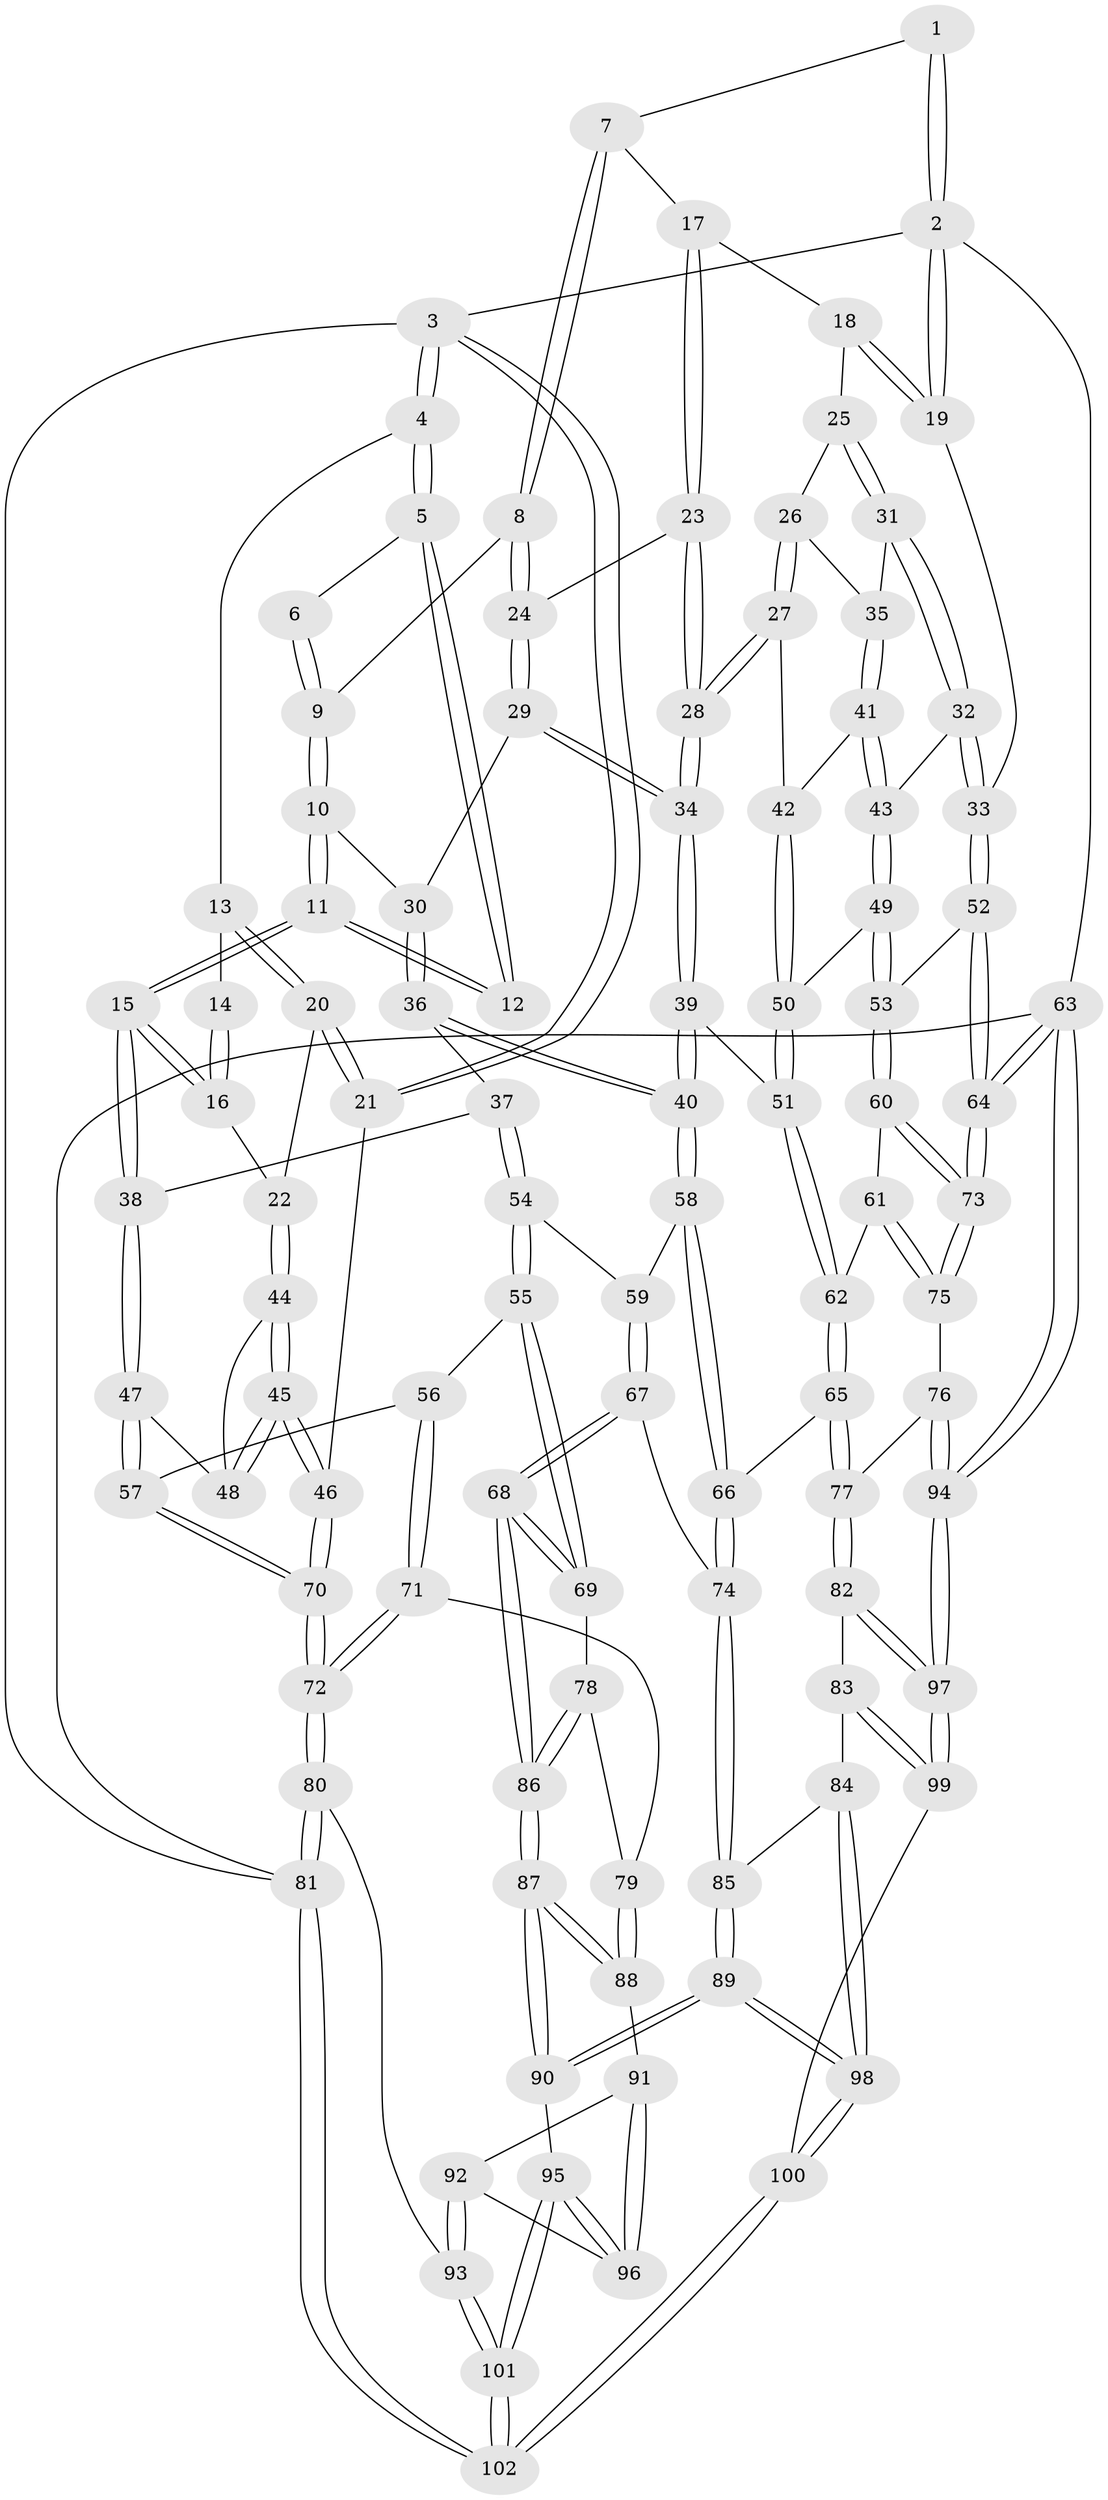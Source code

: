 // Generated by graph-tools (version 1.1) at 2025/38/02/21/25 10:38:57]
// undirected, 102 vertices, 252 edges
graph export_dot {
graph [start="1"]
  node [color=gray90,style=filled];
  1 [pos="+0.6609563780806766+0"];
  2 [pos="+1+0"];
  3 [pos="+0+0"];
  4 [pos="+0+0"];
  5 [pos="+0.31302882684505573+0"];
  6 [pos="+0.4348372720894766+0"];
  7 [pos="+0.7006071786222022+0.0790555538086344"];
  8 [pos="+0.5565653414431267+0.17054172388091735"];
  9 [pos="+0.5127247854501213+0.16534809337131684"];
  10 [pos="+0.46983789476277504+0.2153347036477882"];
  11 [pos="+0.3515066885765991+0.2376484107960973"];
  12 [pos="+0.30595212626181667+0"];
  13 [pos="+0.06961333121649364+0.11480760315959561"];
  14 [pos="+0.28111147177713697+0"];
  15 [pos="+0.2890878570531588+0.3101657968099908"];
  16 [pos="+0.16713342333977055+0.26542796446153216"];
  17 [pos="+0.731291514163585+0.12326290261099435"];
  18 [pos="+0.7394130139881312+0.12797249166067767"];
  19 [pos="+1+0"];
  20 [pos="+0.065393612085338+0.12774852119131896"];
  21 [pos="+0+0.16146262110761875"];
  22 [pos="+0.1450372530244174+0.2661004911488167"];
  23 [pos="+0.6617980187775152+0.23323853935299974"];
  24 [pos="+0.606395356045101+0.224498683653307"];
  25 [pos="+0.7823807429644585+0.19610458579064696"];
  26 [pos="+0.7523969566459109+0.2739072399636423"];
  27 [pos="+0.7125859166301225+0.3414595254703087"];
  28 [pos="+0.7115096573705176+0.3417114847391783"];
  29 [pos="+0.5744477482902915+0.3194589908838986"];
  30 [pos="+0.4983519019056421+0.2674468866121158"];
  31 [pos="+0.955821519248425+0.2518679557819519"];
  32 [pos="+1+0.1956066591935403"];
  33 [pos="+1+0.16476421417378614"];
  34 [pos="+0.6230283885106068+0.4185997275682568"];
  35 [pos="+0.9234196879128719+0.2776391996397547"];
  36 [pos="+0.45200289956831785+0.4102797256701273"];
  37 [pos="+0.38563438446357856+0.41565132879316274"];
  38 [pos="+0.3058368081788197+0.35757430538767515"];
  39 [pos="+0.6139019440534496+0.4407834014025479"];
  40 [pos="+0.6085027910694272+0.4465019223038493"];
  41 [pos="+0.8680600709262111+0.32899308935002947"];
  42 [pos="+0.7546476497451233+0.35249284249514384"];
  43 [pos="+0.8690480844723997+0.4521089712506106"];
  44 [pos="+0.10437521222816733+0.2949891138761202"];
  45 [pos="+0+0.4291632303287155"];
  46 [pos="+0+0.4323275935308427"];
  47 [pos="+0.19923088865708105+0.5194736447673908"];
  48 [pos="+0.15900513871856742+0.4967710759121363"];
  49 [pos="+0.8617706098407855+0.4807918858133559"];
  50 [pos="+0.8434088084286837+0.4849283797864451"];
  51 [pos="+0.8095503526657277+0.5107903565262304"];
  52 [pos="+1+0.4031211310918556"];
  53 [pos="+0.9285622074420059+0.508443216161851"];
  54 [pos="+0.3890289054274935+0.5257010306775455"];
  55 [pos="+0.28150250643067304+0.6201821509882085"];
  56 [pos="+0.2083240977367168+0.561124853680516"];
  57 [pos="+0.2029407494114695+0.5444062399215505"];
  58 [pos="+0.5912929665788155+0.578957223258318"];
  59 [pos="+0.43428838923869667+0.5590424650911268"];
  60 [pos="+0.9285174071565192+0.6679746250146962"];
  61 [pos="+0.8072768406845751+0.6392330881746232"];
  62 [pos="+0.7827116367340439+0.6257132538697372"];
  63 [pos="+1+1"];
  64 [pos="+1+0.8502341756751522"];
  65 [pos="+0.6849996282705975+0.6542748985484885"];
  66 [pos="+0.5948684508664936+0.5913800176851105"];
  67 [pos="+0.4000473574300812+0.7328770392446765"];
  68 [pos="+0.3658828471984654+0.7394423860100042"];
  69 [pos="+0.29546990298080644+0.6675179120321703"];
  70 [pos="+0+0.6080696152485389"];
  71 [pos="+0.03721951970352614+0.7170349107072791"];
  72 [pos="+0+0.7248122510186115"];
  73 [pos="+0.9987393834079414+0.7389769612393406"];
  74 [pos="+0.4731369922318397+0.7370076887760156"];
  75 [pos="+0.8087274870055409+0.8000224062262575"];
  76 [pos="+0.7864731960850957+0.8162829622442672"];
  77 [pos="+0.6918766646851325+0.8164923152111578"];
  78 [pos="+0.1772066462534683+0.7336157234295105"];
  79 [pos="+0.10684948015471865+0.745809994317412"];
  80 [pos="+0+0.7277444445049468"];
  81 [pos="+0+1"];
  82 [pos="+0.6741370601685496+0.8364246926008458"];
  83 [pos="+0.634258424969133+0.8493809712185165"];
  84 [pos="+0.6007828402060562+0.8525317302531634"];
  85 [pos="+0.5235095794119509+0.8025238069167524"];
  86 [pos="+0.30702950155029657+0.8785565663284004"];
  87 [pos="+0.3061244064086897+0.8821836940212575"];
  88 [pos="+0.17730671012285557+0.860792488320372"];
  89 [pos="+0.3571825366379762+1"];
  90 [pos="+0.3160638466822994+0.9143005112153619"];
  91 [pos="+0.1683443611756848+0.8687497380731207"];
  92 [pos="+0.008503434822322851+0.8760325697079778"];
  93 [pos="+0+0.8671030284448461"];
  94 [pos="+1+1"];
  95 [pos="+0.13205628828651966+0.9648691800239156"];
  96 [pos="+0.1282989456835241+0.9371488219562437"];
  97 [pos="+0.9508160380288285+1"];
  98 [pos="+0.40082602218673785+1"];
  99 [pos="+0.6585235535869556+1"];
  100 [pos="+0.40080537862920323+1"];
  101 [pos="+0.110361496970983+1"];
  102 [pos="+0.14622827896964938+1"];
  1 -- 2;
  1 -- 2;
  1 -- 7;
  2 -- 3;
  2 -- 19;
  2 -- 19;
  2 -- 63;
  3 -- 4;
  3 -- 4;
  3 -- 21;
  3 -- 21;
  3 -- 81;
  4 -- 5;
  4 -- 5;
  4 -- 13;
  5 -- 6;
  5 -- 12;
  5 -- 12;
  6 -- 9;
  6 -- 9;
  7 -- 8;
  7 -- 8;
  7 -- 17;
  8 -- 9;
  8 -- 24;
  8 -- 24;
  9 -- 10;
  9 -- 10;
  10 -- 11;
  10 -- 11;
  10 -- 30;
  11 -- 12;
  11 -- 12;
  11 -- 15;
  11 -- 15;
  13 -- 14;
  13 -- 20;
  13 -- 20;
  14 -- 16;
  14 -- 16;
  15 -- 16;
  15 -- 16;
  15 -- 38;
  15 -- 38;
  16 -- 22;
  17 -- 18;
  17 -- 23;
  17 -- 23;
  18 -- 19;
  18 -- 19;
  18 -- 25;
  19 -- 33;
  20 -- 21;
  20 -- 21;
  20 -- 22;
  21 -- 46;
  22 -- 44;
  22 -- 44;
  23 -- 24;
  23 -- 28;
  23 -- 28;
  24 -- 29;
  24 -- 29;
  25 -- 26;
  25 -- 31;
  25 -- 31;
  26 -- 27;
  26 -- 27;
  26 -- 35;
  27 -- 28;
  27 -- 28;
  27 -- 42;
  28 -- 34;
  28 -- 34;
  29 -- 30;
  29 -- 34;
  29 -- 34;
  30 -- 36;
  30 -- 36;
  31 -- 32;
  31 -- 32;
  31 -- 35;
  32 -- 33;
  32 -- 33;
  32 -- 43;
  33 -- 52;
  33 -- 52;
  34 -- 39;
  34 -- 39;
  35 -- 41;
  35 -- 41;
  36 -- 37;
  36 -- 40;
  36 -- 40;
  37 -- 38;
  37 -- 54;
  37 -- 54;
  38 -- 47;
  38 -- 47;
  39 -- 40;
  39 -- 40;
  39 -- 51;
  40 -- 58;
  40 -- 58;
  41 -- 42;
  41 -- 43;
  41 -- 43;
  42 -- 50;
  42 -- 50;
  43 -- 49;
  43 -- 49;
  44 -- 45;
  44 -- 45;
  44 -- 48;
  45 -- 46;
  45 -- 46;
  45 -- 48;
  45 -- 48;
  46 -- 70;
  46 -- 70;
  47 -- 48;
  47 -- 57;
  47 -- 57;
  49 -- 50;
  49 -- 53;
  49 -- 53;
  50 -- 51;
  50 -- 51;
  51 -- 62;
  51 -- 62;
  52 -- 53;
  52 -- 64;
  52 -- 64;
  53 -- 60;
  53 -- 60;
  54 -- 55;
  54 -- 55;
  54 -- 59;
  55 -- 56;
  55 -- 69;
  55 -- 69;
  56 -- 57;
  56 -- 71;
  56 -- 71;
  57 -- 70;
  57 -- 70;
  58 -- 59;
  58 -- 66;
  58 -- 66;
  59 -- 67;
  59 -- 67;
  60 -- 61;
  60 -- 73;
  60 -- 73;
  61 -- 62;
  61 -- 75;
  61 -- 75;
  62 -- 65;
  62 -- 65;
  63 -- 64;
  63 -- 64;
  63 -- 94;
  63 -- 94;
  63 -- 81;
  64 -- 73;
  64 -- 73;
  65 -- 66;
  65 -- 77;
  65 -- 77;
  66 -- 74;
  66 -- 74;
  67 -- 68;
  67 -- 68;
  67 -- 74;
  68 -- 69;
  68 -- 69;
  68 -- 86;
  68 -- 86;
  69 -- 78;
  70 -- 72;
  70 -- 72;
  71 -- 72;
  71 -- 72;
  71 -- 79;
  72 -- 80;
  72 -- 80;
  73 -- 75;
  73 -- 75;
  74 -- 85;
  74 -- 85;
  75 -- 76;
  76 -- 77;
  76 -- 94;
  76 -- 94;
  77 -- 82;
  77 -- 82;
  78 -- 79;
  78 -- 86;
  78 -- 86;
  79 -- 88;
  79 -- 88;
  80 -- 81;
  80 -- 81;
  80 -- 93;
  81 -- 102;
  81 -- 102;
  82 -- 83;
  82 -- 97;
  82 -- 97;
  83 -- 84;
  83 -- 99;
  83 -- 99;
  84 -- 85;
  84 -- 98;
  84 -- 98;
  85 -- 89;
  85 -- 89;
  86 -- 87;
  86 -- 87;
  87 -- 88;
  87 -- 88;
  87 -- 90;
  87 -- 90;
  88 -- 91;
  89 -- 90;
  89 -- 90;
  89 -- 98;
  89 -- 98;
  90 -- 95;
  91 -- 92;
  91 -- 96;
  91 -- 96;
  92 -- 93;
  92 -- 93;
  92 -- 96;
  93 -- 101;
  93 -- 101;
  94 -- 97;
  94 -- 97;
  95 -- 96;
  95 -- 96;
  95 -- 101;
  95 -- 101;
  97 -- 99;
  97 -- 99;
  98 -- 100;
  98 -- 100;
  99 -- 100;
  100 -- 102;
  100 -- 102;
  101 -- 102;
  101 -- 102;
}
